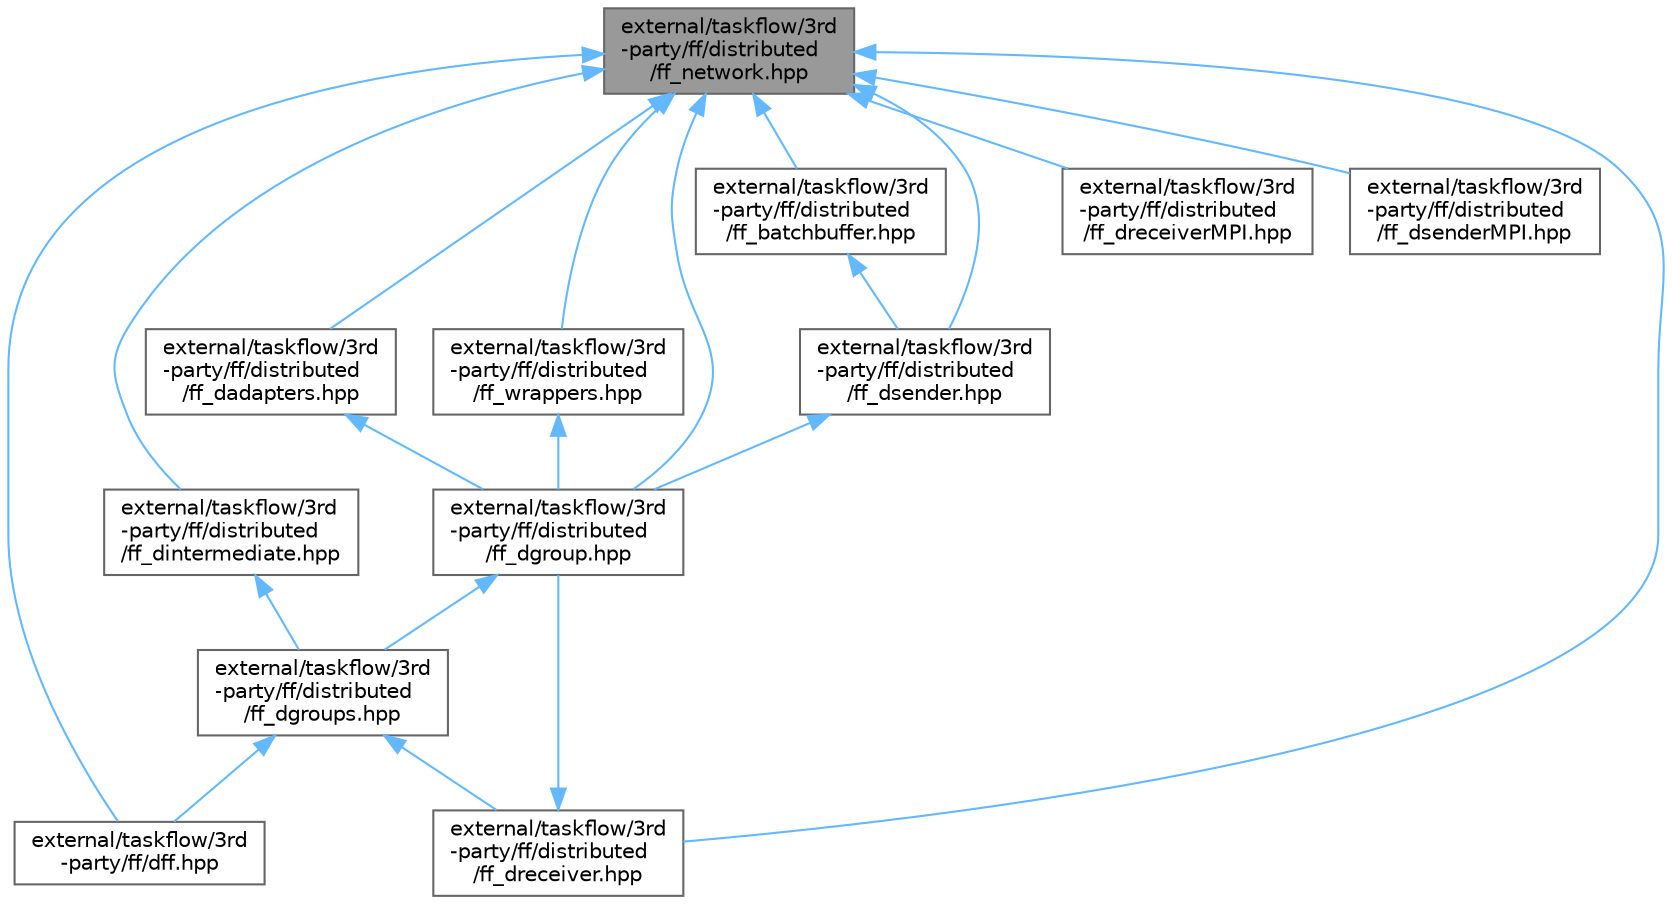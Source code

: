 digraph "external/taskflow/3rd-party/ff/distributed/ff_network.hpp"
{
 // LATEX_PDF_SIZE
  bgcolor="transparent";
  edge [fontname=Helvetica,fontsize=10,labelfontname=Helvetica,labelfontsize=10];
  node [fontname=Helvetica,fontsize=10,shape=box,height=0.2,width=0.4];
  Node1 [id="Node000001",label="external/taskflow/3rd\l-party/ff/distributed\l/ff_network.hpp",height=0.2,width=0.4,color="gray40", fillcolor="grey60", style="filled", fontcolor="black",tooltip=" "];
  Node1 -> Node2 [id="edge1_Node000001_Node000002",dir="back",color="steelblue1",style="solid",tooltip=" "];
  Node2 [id="Node000002",label="external/taskflow/3rd\l-party/ff/dff.hpp",height=0.2,width=0.4,color="grey40", fillcolor="white", style="filled",URL="$dff_8hpp.html",tooltip=" "];
  Node1 -> Node3 [id="edge2_Node000001_Node000003",dir="back",color="steelblue1",style="solid",tooltip=" "];
  Node3 [id="Node000003",label="external/taskflow/3rd\l-party/ff/distributed\l/ff_batchbuffer.hpp",height=0.2,width=0.4,color="grey40", fillcolor="white", style="filled",URL="$ff__batchbuffer_8hpp.html",tooltip=" "];
  Node3 -> Node4 [id="edge3_Node000003_Node000004",dir="back",color="steelblue1",style="solid",tooltip=" "];
  Node4 [id="Node000004",label="external/taskflow/3rd\l-party/ff/distributed\l/ff_dsender.hpp",height=0.2,width=0.4,color="grey40", fillcolor="white", style="filled",URL="$ff__dsender_8hpp.html",tooltip=" "];
  Node4 -> Node5 [id="edge4_Node000004_Node000005",dir="back",color="steelblue1",style="solid",tooltip=" "];
  Node5 [id="Node000005",label="external/taskflow/3rd\l-party/ff/distributed\l/ff_dgroup.hpp",height=0.2,width=0.4,color="grey40", fillcolor="white", style="filled",URL="$ff__dgroup_8hpp.html",tooltip=" "];
  Node5 -> Node6 [id="edge5_Node000005_Node000006",dir="back",color="steelblue1",style="solid",tooltip=" "];
  Node6 [id="Node000006",label="external/taskflow/3rd\l-party/ff/distributed\l/ff_dgroups.hpp",height=0.2,width=0.4,color="grey40", fillcolor="white", style="filled",URL="$ff__dgroups_8hpp.html",tooltip=" "];
  Node6 -> Node2 [id="edge6_Node000006_Node000002",dir="back",color="steelblue1",style="solid",tooltip=" "];
  Node6 -> Node7 [id="edge7_Node000006_Node000007",dir="back",color="steelblue1",style="solid",tooltip=" "];
  Node7 [id="Node000007",label="external/taskflow/3rd\l-party/ff/distributed\l/ff_dreceiver.hpp",height=0.2,width=0.4,color="grey40", fillcolor="white", style="filled",URL="$ff__dreceiver_8hpp.html",tooltip=" "];
  Node7 -> Node5 [id="edge8_Node000007_Node000005",dir="back",color="steelblue1",style="solid",tooltip=" "];
  Node1 -> Node8 [id="edge9_Node000001_Node000008",dir="back",color="steelblue1",style="solid",tooltip=" "];
  Node8 [id="Node000008",label="external/taskflow/3rd\l-party/ff/distributed\l/ff_dadapters.hpp",height=0.2,width=0.4,color="grey40", fillcolor="white", style="filled",URL="$ff__dadapters_8hpp.html",tooltip=" "];
  Node8 -> Node5 [id="edge10_Node000008_Node000005",dir="back",color="steelblue1",style="solid",tooltip=" "];
  Node1 -> Node5 [id="edge11_Node000001_Node000005",dir="back",color="steelblue1",style="solid",tooltip=" "];
  Node1 -> Node9 [id="edge12_Node000001_Node000009",dir="back",color="steelblue1",style="solid",tooltip=" "];
  Node9 [id="Node000009",label="external/taskflow/3rd\l-party/ff/distributed\l/ff_dintermediate.hpp",height=0.2,width=0.4,color="grey40", fillcolor="white", style="filled",URL="$ff__dintermediate_8hpp.html",tooltip=" "];
  Node9 -> Node6 [id="edge13_Node000009_Node000006",dir="back",color="steelblue1",style="solid",tooltip=" "];
  Node1 -> Node7 [id="edge14_Node000001_Node000007",dir="back",color="steelblue1",style="solid",tooltip=" "];
  Node1 -> Node10 [id="edge15_Node000001_Node000010",dir="back",color="steelblue1",style="solid",tooltip=" "];
  Node10 [id="Node000010",label="external/taskflow/3rd\l-party/ff/distributed\l/ff_dreceiverMPI.hpp",height=0.2,width=0.4,color="grey40", fillcolor="white", style="filled",URL="$ff__dreceiver_m_p_i_8hpp.html",tooltip=" "];
  Node1 -> Node4 [id="edge16_Node000001_Node000004",dir="back",color="steelblue1",style="solid",tooltip=" "];
  Node1 -> Node11 [id="edge17_Node000001_Node000011",dir="back",color="steelblue1",style="solid",tooltip=" "];
  Node11 [id="Node000011",label="external/taskflow/3rd\l-party/ff/distributed\l/ff_dsenderMPI.hpp",height=0.2,width=0.4,color="grey40", fillcolor="white", style="filled",URL="$ff__dsender_m_p_i_8hpp.html",tooltip=" "];
  Node1 -> Node12 [id="edge18_Node000001_Node000012",dir="back",color="steelblue1",style="solid",tooltip=" "];
  Node12 [id="Node000012",label="external/taskflow/3rd\l-party/ff/distributed\l/ff_wrappers.hpp",height=0.2,width=0.4,color="grey40", fillcolor="white", style="filled",URL="$ff__wrappers_8hpp.html",tooltip=" "];
  Node12 -> Node5 [id="edge19_Node000012_Node000005",dir="back",color="steelblue1",style="solid",tooltip=" "];
}
